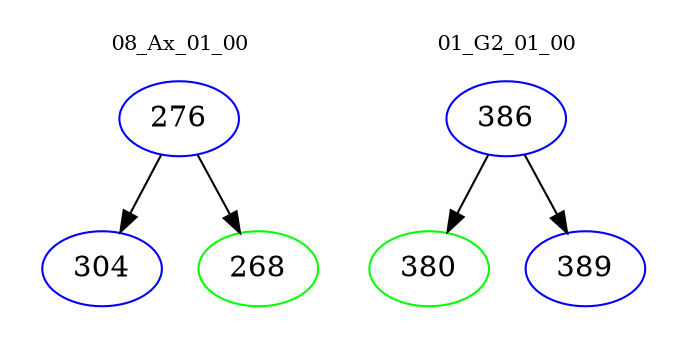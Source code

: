 digraph{
subgraph cluster_0 {
color = white
label = "08_Ax_01_00";
fontsize=10;
T0_276 [label="276", color="blue"]
T0_276 -> T0_304 [color="black"]
T0_304 [label="304", color="blue"]
T0_276 -> T0_268 [color="black"]
T0_268 [label="268", color="green"]
}
subgraph cluster_1 {
color = white
label = "01_G2_01_00";
fontsize=10;
T1_386 [label="386", color="blue"]
T1_386 -> T1_380 [color="black"]
T1_380 [label="380", color="green"]
T1_386 -> T1_389 [color="black"]
T1_389 [label="389", color="blue"]
}
}
